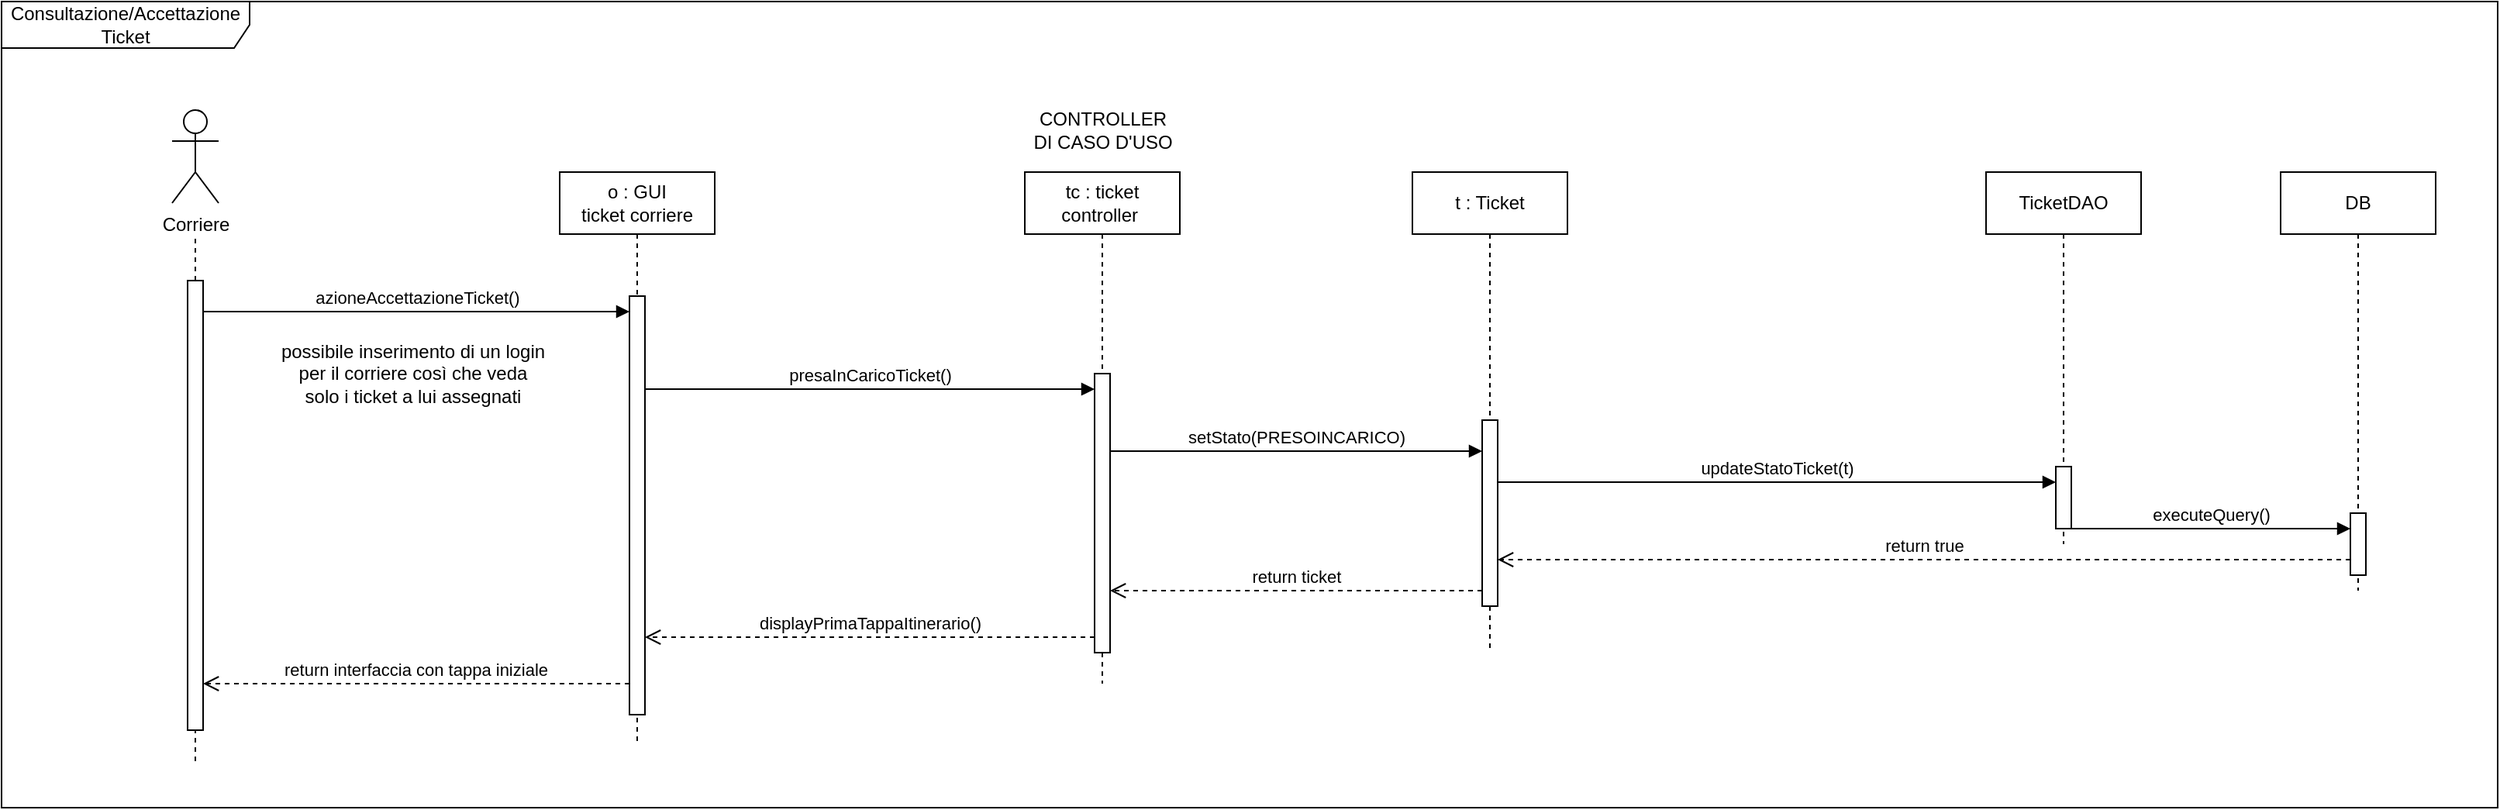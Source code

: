 <mxfile version="26.0.11">
  <diagram name="Page-1" id="2YBvvXClWsGukQMizWep">
    <mxGraphModel grid="1" page="1" gridSize="10" guides="1" tooltips="1" connect="1" arrows="1" fold="1" pageScale="1" pageWidth="827" pageHeight="1169" math="0" shadow="0">
      <root>
        <mxCell id="0" />
        <mxCell id="1" parent="0" />
        <mxCell id="KFQoRSMoKo6lWCKC4XPC-30" value="&lt;font style=&quot;color: light-dark(rgb(0, 0, 0), rgb(255, 128, 0));&quot;&gt;o : GUI&lt;br&gt;ticket corriere&lt;/font&gt;" style="shape=umlLifeline;perimeter=lifelinePerimeter;whiteSpace=wrap;html=1;container=0;dropTarget=0;collapsible=0;recursiveResize=0;outlineConnect=0;portConstraint=eastwest;newEdgeStyle={&quot;edgeStyle&quot;:&quot;elbowEdgeStyle&quot;,&quot;elbow&quot;:&quot;vertical&quot;,&quot;curved&quot;:0,&quot;rounded&quot;:0};fontColor=light-dark(#000000,#FFFFFF);" vertex="1" parent="1">
          <mxGeometry x="670" y="440" width="100" height="370" as="geometry" />
        </mxCell>
        <mxCell id="KFQoRSMoKo6lWCKC4XPC-31" value="" style="html=1;points=[];perimeter=orthogonalPerimeter;outlineConnect=0;targetShapes=umlLifeline;portConstraint=eastwest;newEdgeStyle={&quot;edgeStyle&quot;:&quot;elbowEdgeStyle&quot;,&quot;elbow&quot;:&quot;vertical&quot;,&quot;curved&quot;:0,&quot;rounded&quot;:0};fontColor=light-dark(#000000,#FFFFFF);" vertex="1" parent="KFQoRSMoKo6lWCKC4XPC-30">
          <mxGeometry x="45" y="80" width="10" height="270" as="geometry" />
        </mxCell>
        <mxCell id="KFQoRSMoKo6lWCKC4XPC-34" value="&lt;font style=&quot;color: light-dark(rgb(0, 0, 0), rgb(255, 0, 0));&quot;&gt;tc : ticket controller&amp;nbsp;&lt;/font&gt;" style="shape=umlLifeline;perimeter=lifelinePerimeter;whiteSpace=wrap;html=1;container=0;dropTarget=0;collapsible=0;recursiveResize=0;outlineConnect=0;portConstraint=eastwest;newEdgeStyle={&quot;edgeStyle&quot;:&quot;elbowEdgeStyle&quot;,&quot;elbow&quot;:&quot;vertical&quot;,&quot;curved&quot;:0,&quot;rounded&quot;:0};fontColor=light-dark(#000000,#FFFFFF);" vertex="1" parent="1">
          <mxGeometry x="970" y="440" width="100" height="330" as="geometry" />
        </mxCell>
        <mxCell id="KFQoRSMoKo6lWCKC4XPC-35" value="" style="html=1;points=[];perimeter=orthogonalPerimeter;outlineConnect=0;targetShapes=umlLifeline;portConstraint=eastwest;newEdgeStyle={&quot;edgeStyle&quot;:&quot;elbowEdgeStyle&quot;,&quot;elbow&quot;:&quot;vertical&quot;,&quot;curved&quot;:0,&quot;rounded&quot;:0};fontColor=light-dark(#000000,#FFFFFF);" vertex="1" parent="KFQoRSMoKo6lWCKC4XPC-34">
          <mxGeometry x="45" y="130" width="10" height="180" as="geometry" />
        </mxCell>
        <mxCell id="KFQoRSMoKo6lWCKC4XPC-37" value="displayPrimaTappaItinerario()" style="html=1;verticalAlign=bottom;endArrow=open;dashed=1;endSize=8;edgeStyle=elbowEdgeStyle;elbow=vertical;curved=0;rounded=0;fontColor=light-dark(#000000,#FFFFFF);" edge="1" parent="1">
          <mxGeometry relative="1" as="geometry">
            <mxPoint x="725.0" y="740" as="targetPoint" />
            <Array as="points">
              <mxPoint x="890" y="740" />
              <mxPoint x="970" y="800" />
              <mxPoint x="980" y="770" />
              <mxPoint x="955" y="870" />
              <mxPoint x="895" y="950" />
              <mxPoint x="565" y="930" />
              <mxPoint x="687" y="850" />
            </Array>
            <mxPoint x="1015.0" y="740" as="sourcePoint" />
            <mxPoint as="offset" />
          </mxGeometry>
        </mxCell>
        <mxCell id="KFQoRSMoKo6lWCKC4XPC-38" value="Consultazione/Accettazione Ticket" style="shape=umlFrame;whiteSpace=wrap;html=1;pointerEvents=0;recursiveResize=0;container=0;collapsible=0;width=160;fontColor=light-dark(#000000,#FFFFFF);" vertex="1" parent="1">
          <mxGeometry x="310" y="330" width="1610" height="520" as="geometry" />
        </mxCell>
        <mxCell id="KFQoRSMoKo6lWCKC4XPC-39" value="Corriere" style="shape=umlActor;verticalLabelPosition=bottom;verticalAlign=top;html=1;outlineConnect=0;fontColor=light-dark(#000000,#FFFFFF);" vertex="1" parent="1">
          <mxGeometry x="420" y="400" width="30" height="60" as="geometry" />
        </mxCell>
        <mxCell id="KFQoRSMoKo6lWCKC4XPC-40" value="" style="endArrow=none;dashed=1;html=1;rounded=0;fontColor=light-dark(#000000,#FFFFFF);" edge="1" parent="1" source="KFQoRSMoKo6lWCKC4XPC-42">
          <mxGeometry width="50" height="50" relative="1" as="geometry">
            <mxPoint x="434.72" y="740" as="sourcePoint" />
            <mxPoint x="435" y="480" as="targetPoint" />
          </mxGeometry>
        </mxCell>
        <mxCell id="KFQoRSMoKo6lWCKC4XPC-41" value="" style="endArrow=none;dashed=1;html=1;rounded=0;fontColor=light-dark(#000000,#FFFFFF);" edge="1" parent="1" target="KFQoRSMoKo6lWCKC4XPC-42">
          <mxGeometry width="50" height="50" relative="1" as="geometry">
            <mxPoint x="435" y="820" as="sourcePoint" />
            <mxPoint x="434.72" y="490" as="targetPoint" />
          </mxGeometry>
        </mxCell>
        <mxCell id="KFQoRSMoKo6lWCKC4XPC-42" value="" style="html=1;points=[];perimeter=orthogonalPerimeter;outlineConnect=0;targetShapes=umlLifeline;portConstraint=eastwest;newEdgeStyle={&quot;edgeStyle&quot;:&quot;elbowEdgeStyle&quot;,&quot;elbow&quot;:&quot;vertical&quot;,&quot;curved&quot;:0,&quot;rounded&quot;:0};fontColor=light-dark(#000000,#FFFFFF);" vertex="1" parent="1">
          <mxGeometry x="430" y="510" width="10" height="290" as="geometry" />
        </mxCell>
        <mxCell id="KFQoRSMoKo6lWCKC4XPC-43" value="azioneAccettazioneTicket()" style="html=1;verticalAlign=bottom;endArrow=block;edgeStyle=elbowEdgeStyle;elbow=vertical;curved=0;rounded=0;fontColor=light-dark(#000000,#FFFFFF);" edge="1" parent="1" target="KFQoRSMoKo6lWCKC4XPC-31">
          <mxGeometry relative="1" as="geometry">
            <mxPoint x="440" y="530" as="sourcePoint" />
            <Array as="points">
              <mxPoint x="525" y="530" />
            </Array>
            <mxPoint x="610" y="530" as="targetPoint" />
            <mxPoint as="offset" />
          </mxGeometry>
        </mxCell>
        <mxCell id="KFQoRSMoKo6lWCKC4XPC-52" value="presaInCaricoTicket()" style="html=1;verticalAlign=bottom;endArrow=block;edgeStyle=elbowEdgeStyle;elbow=vertical;curved=0;rounded=0;fontColor=light-dark(#000000,#FFFFFF);" edge="1" parent="1">
          <mxGeometry x="-0.005" relative="1" as="geometry">
            <mxPoint x="725" y="580" as="sourcePoint" />
            <Array as="points">
              <mxPoint x="1005" y="580" />
              <mxPoint x="1090" y="614.58" />
              <mxPoint x="1010" y="524.58" />
            </Array>
            <mxPoint x="1015" y="580" as="targetPoint" />
            <mxPoint as="offset" />
          </mxGeometry>
        </mxCell>
        <mxCell id="KFQoRSMoKo6lWCKC4XPC-53" value="&lt;font style=&quot;color: light-dark(rgb(0, 0, 0), rgb(255, 255, 255));&quot;&gt;t : Ticket&lt;/font&gt;" style="shape=umlLifeline;perimeter=lifelinePerimeter;whiteSpace=wrap;html=1;container=0;dropTarget=0;collapsible=0;recursiveResize=0;outlineConnect=0;portConstraint=eastwest;newEdgeStyle={&quot;edgeStyle&quot;:&quot;elbowEdgeStyle&quot;,&quot;elbow&quot;:&quot;vertical&quot;,&quot;curved&quot;:0,&quot;rounded&quot;:0};fontColor=light-dark(#000000,#FFFFFF);" vertex="1" parent="1">
          <mxGeometry x="1220" y="440" width="100" height="310" as="geometry" />
        </mxCell>
        <mxCell id="KFQoRSMoKo6lWCKC4XPC-54" value="" style="html=1;points=[];perimeter=orthogonalPerimeter;outlineConnect=0;targetShapes=umlLifeline;portConstraint=eastwest;newEdgeStyle={&quot;edgeStyle&quot;:&quot;elbowEdgeStyle&quot;,&quot;elbow&quot;:&quot;vertical&quot;,&quot;curved&quot;:0,&quot;rounded&quot;:0};fontColor=light-dark(#000000,#FFFFFF);" vertex="1" parent="KFQoRSMoKo6lWCKC4XPC-53">
          <mxGeometry x="45" y="160" width="10" height="120" as="geometry" />
        </mxCell>
        <mxCell id="PTnmxzgZ-QWiYPHwj2HS-1" value="CONTROLLER&lt;br&gt;DI CASO D&#39;USO" style="text;html=1;align=center;verticalAlign=middle;resizable=0;points=[];autosize=1;strokeColor=none;fillColor=none;fontColor=light-dark(#000000,#FFFFFF);" vertex="1" parent="1">
          <mxGeometry x="965" y="393" width="110" height="40" as="geometry" />
        </mxCell>
        <mxCell id="E8dHR4l544DE4IYsOj5R-2" value="setStato(PRESOINCARICO)" style="html=1;verticalAlign=bottom;endArrow=block;edgeStyle=elbowEdgeStyle;elbow=vertical;curved=0;rounded=0;fontColor=light-dark(#000000,#FFFFFF);" edge="1" parent="1" source="KFQoRSMoKo6lWCKC4XPC-35" target="KFQoRSMoKo6lWCKC4XPC-54">
          <mxGeometry relative="1" as="geometry">
            <mxPoint x="1050" y="700" as="sourcePoint" />
            <Array as="points">
              <mxPoint x="1220" y="620" />
              <mxPoint x="1180" y="670" />
              <mxPoint x="1220" y="700" />
              <mxPoint x="1373" y="734.41" />
              <mxPoint x="1293" y="644.41" />
            </Array>
            <mxPoint x="1213" y="699.83" as="targetPoint" />
            <mxPoint as="offset" />
          </mxGeometry>
        </mxCell>
        <mxCell id="E8dHR4l544DE4IYsOj5R-3" value="possibile inserimento di un login&lt;br&gt;per il corriere così che veda&lt;br&gt;solo i ticket a lui assegnati" style="text;html=1;align=center;verticalAlign=middle;resizable=0;points=[];autosize=1;strokeColor=none;fillColor=none;" vertex="1" parent="1">
          <mxGeometry x="480" y="540" width="190" height="60" as="geometry" />
        </mxCell>
        <mxCell id="E8dHR4l544DE4IYsOj5R-110" value="return interfaccia con tappa iniziale" style="html=1;verticalAlign=bottom;endArrow=open;dashed=1;endSize=8;edgeStyle=elbowEdgeStyle;elbow=vertical;curved=0;rounded=0;fontColor=light-dark(#000000,#FFFFFF);" edge="1" parent="1" source="KFQoRSMoKo6lWCKC4XPC-31" target="KFQoRSMoKo6lWCKC4XPC-42">
          <mxGeometry x="0.003" relative="1" as="geometry">
            <mxPoint x="470" y="800" as="targetPoint" />
            <Array as="points">
              <mxPoint x="670" y="770" />
              <mxPoint x="690" y="800" />
              <mxPoint x="655" y="860" />
              <mxPoint x="590" y="940" />
              <mxPoint x="260" y="920" />
              <mxPoint x="382" y="840" />
            </Array>
            <mxPoint x="710" y="860" as="sourcePoint" />
            <mxPoint as="offset" />
          </mxGeometry>
        </mxCell>
        <mxCell id="0QuGolqk_5rQqFUjLOfV-30" value="DB" style="shape=umlLifeline;perimeter=lifelinePerimeter;whiteSpace=wrap;html=1;container=0;dropTarget=0;collapsible=0;recursiveResize=0;outlineConnect=0;portConstraint=eastwest;newEdgeStyle={&quot;edgeStyle&quot;:&quot;elbowEdgeStyle&quot;,&quot;elbow&quot;:&quot;vertical&quot;,&quot;curved&quot;:0,&quot;rounded&quot;:0};fontColor=light-dark(#000000,#FFFFFF);" vertex="1" parent="1">
          <mxGeometry x="1780" y="440" width="100" height="270" as="geometry" />
        </mxCell>
        <mxCell id="0QuGolqk_5rQqFUjLOfV-31" value="" style="html=1;points=[];perimeter=orthogonalPerimeter;outlineConnect=0;targetShapes=umlLifeline;portConstraint=eastwest;newEdgeStyle={&quot;edgeStyle&quot;:&quot;elbowEdgeStyle&quot;,&quot;elbow&quot;:&quot;vertical&quot;,&quot;curved&quot;:0,&quot;rounded&quot;:0};fontColor=light-dark(#000000,#FFFFFF);" vertex="1" parent="0QuGolqk_5rQqFUjLOfV-30">
          <mxGeometry x="45" y="220" width="10" height="40" as="geometry" />
        </mxCell>
        <mxCell id="0QuGolqk_5rQqFUjLOfV-32" value="TicketDAO" style="shape=umlLifeline;perimeter=lifelinePerimeter;whiteSpace=wrap;html=1;container=0;dropTarget=0;collapsible=0;recursiveResize=0;outlineConnect=0;portConstraint=eastwest;newEdgeStyle={&quot;edgeStyle&quot;:&quot;elbowEdgeStyle&quot;,&quot;elbow&quot;:&quot;vertical&quot;,&quot;curved&quot;:0,&quot;rounded&quot;:0};fontColor=light-dark(#000000,#FFFFFF);" vertex="1" parent="1">
          <mxGeometry x="1590" y="440" width="100" height="240" as="geometry" />
        </mxCell>
        <mxCell id="0QuGolqk_5rQqFUjLOfV-33" value="" style="html=1;points=[];perimeter=orthogonalPerimeter;outlineConnect=0;targetShapes=umlLifeline;portConstraint=eastwest;newEdgeStyle={&quot;edgeStyle&quot;:&quot;elbowEdgeStyle&quot;,&quot;elbow&quot;:&quot;vertical&quot;,&quot;curved&quot;:0,&quot;rounded&quot;:0};fontColor=light-dark(#000000,#FFFFFF);" vertex="1" parent="0QuGolqk_5rQqFUjLOfV-32">
          <mxGeometry x="45" y="190" width="10" height="40" as="geometry" />
        </mxCell>
        <mxCell id="0QuGolqk_5rQqFUjLOfV-34" value="updateStatoTicket(t)" style="html=1;verticalAlign=bottom;endArrow=block;edgeStyle=elbowEdgeStyle;elbow=vertical;curved=0;rounded=0;fontColor=light-dark(#000000,#FFFFFF);" edge="1" parent="1" source="KFQoRSMoKo6lWCKC4XPC-54" target="0QuGolqk_5rQqFUjLOfV-33">
          <mxGeometry relative="1" as="geometry">
            <mxPoint x="1290" y="720" as="sourcePoint" />
            <Array as="points">
              <mxPoint x="1460" y="640" />
              <mxPoint x="1425" y="719.66" />
              <mxPoint x="1465" y="749.66" />
              <mxPoint x="1618" y="784.07" />
              <mxPoint x="1538" y="694.07" />
            </Array>
            <mxPoint x="1510" y="719.66" as="targetPoint" />
            <mxPoint as="offset" />
          </mxGeometry>
        </mxCell>
        <mxCell id="0QuGolqk_5rQqFUjLOfV-35" value="executeQuery()" style="html=1;verticalAlign=bottom;endArrow=block;edgeStyle=elbowEdgeStyle;elbow=vertical;curved=0;rounded=0;fontColor=light-dark(#000000,#FFFFFF);" edge="1" parent="1" source="0QuGolqk_5rQqFUjLOfV-33">
          <mxGeometry relative="1" as="geometry">
            <mxPoint x="1670" y="670" as="sourcePoint" />
            <Array as="points">
              <mxPoint x="1680" y="670" />
              <mxPoint x="1840" y="740" />
              <mxPoint x="1993" y="774.41" />
              <mxPoint x="1913" y="684.41" />
            </Array>
            <mxPoint x="1825" y="670" as="targetPoint" />
            <mxPoint as="offset" />
          </mxGeometry>
        </mxCell>
        <mxCell id="db2rZGYMQebwPX9nNskF-7" value="return true" style="html=1;verticalAlign=bottom;endArrow=open;dashed=1;endSize=8;edgeStyle=elbowEdgeStyle;elbow=vertical;curved=0;rounded=0;fontColor=light-dark(#000000,#FFFFFF);" edge="1" parent="1" source="0QuGolqk_5rQqFUjLOfV-31" target="KFQoRSMoKo6lWCKC4XPC-54">
          <mxGeometry relative="1" as="geometry">
            <mxPoint x="1280" y="690" as="targetPoint" />
            <Array as="points">
              <mxPoint x="1565" y="690" />
              <mxPoint x="1575" y="660" />
              <mxPoint x="1550" y="760" />
              <mxPoint x="1490" y="840" />
              <mxPoint x="1160" y="820" />
              <mxPoint x="1282" y="740" />
            </Array>
            <mxPoint x="1800" y="690" as="sourcePoint" />
            <mxPoint as="offset" />
          </mxGeometry>
        </mxCell>
        <mxCell id="0obHlt7vkJeThYBeDL_k-3" value="return ticket" style="html=1;verticalAlign=bottom;endArrow=open;dashed=1;endSize=8;edgeStyle=elbowEdgeStyle;elbow=vertical;curved=0;rounded=0;fontColor=light-dark(#000000,#FFFFFF);" edge="1" parent="1" source="KFQoRSMoKo6lWCKC4XPC-54" target="KFQoRSMoKo6lWCKC4XPC-35">
          <mxGeometry relative="1" as="geometry">
            <mxPoint x="1030" y="710" as="targetPoint" />
            <Array as="points">
              <mxPoint x="1135" y="710" />
              <mxPoint x="1215" y="770" />
              <mxPoint x="1225" y="740" />
              <mxPoint x="1200" y="840" />
              <mxPoint x="1140" y="920" />
              <mxPoint x="810" y="900" />
              <mxPoint x="932" y="820" />
            </Array>
            <mxPoint x="1260" y="710" as="sourcePoint" />
            <mxPoint as="offset" />
          </mxGeometry>
        </mxCell>
      </root>
    </mxGraphModel>
  </diagram>
</mxfile>
